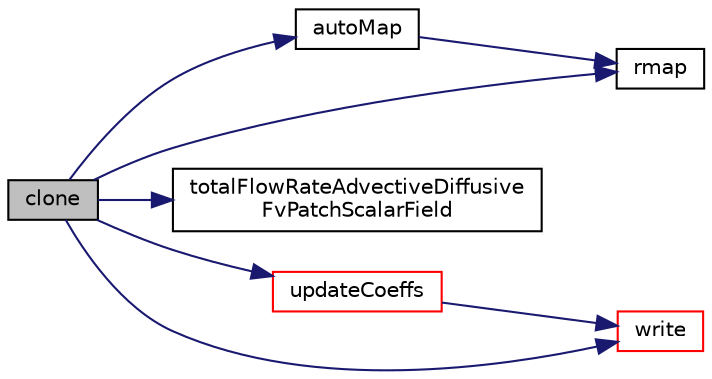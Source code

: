 digraph "clone"
{
  bgcolor="transparent";
  edge [fontname="Helvetica",fontsize="10",labelfontname="Helvetica",labelfontsize="10"];
  node [fontname="Helvetica",fontsize="10",shape=record];
  rankdir="LR";
  Node25 [label="clone",height=0.2,width=0.4,color="black", fillcolor="grey75", style="filled", fontcolor="black"];
  Node25 -> Node26 [color="midnightblue",fontsize="10",style="solid",fontname="Helvetica"];
  Node26 [label="autoMap",height=0.2,width=0.4,color="black",URL="$a32013.html#a0ab0c43ce90d756c88dd81e3d0a9eef5",tooltip="Map (and resize as needed) from self given a mapping object. "];
  Node26 -> Node27 [color="midnightblue",fontsize="10",style="solid",fontname="Helvetica"];
  Node27 [label="rmap",height=0.2,width=0.4,color="black",URL="$a32013.html#a713277715ccc0a5ef466b0516d44731f",tooltip="Reverse map the given fvPatchField onto this fvPatchField. "];
  Node25 -> Node27 [color="midnightblue",fontsize="10",style="solid",fontname="Helvetica"];
  Node25 -> Node28 [color="midnightblue",fontsize="10",style="solid",fontname="Helvetica"];
  Node28 [label="totalFlowRateAdvectiveDiffusive\lFvPatchScalarField",height=0.2,width=0.4,color="black",URL="$a32013.html#ad2a0555bb46f764193b2dbc3620d8d82",tooltip="Construct from patch and internal field. "];
  Node25 -> Node29 [color="midnightblue",fontsize="10",style="solid",fontname="Helvetica"];
  Node29 [label="updateCoeffs",height=0.2,width=0.4,color="red",URL="$a32013.html#a7e24eafac629d3733181cd942d4c902f",tooltip="Update the coefficients associated with the patch field. "];
  Node29 -> Node130 [color="midnightblue",fontsize="10",style="solid",fontname="Helvetica"];
  Node130 [label="write",height=0.2,width=0.4,color="red",URL="$a32013.html#a293fdfec8bdfbd5c3913ab4c9f3454ff",tooltip="Write. "];
  Node25 -> Node130 [color="midnightblue",fontsize="10",style="solid",fontname="Helvetica"];
}
